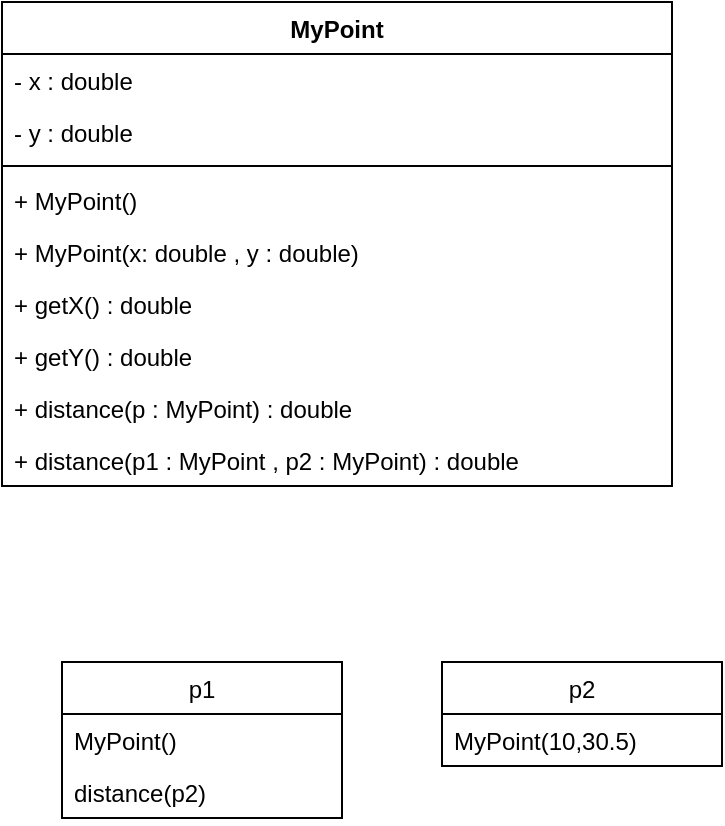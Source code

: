 <mxfile version="14.6.13" type="device"><diagram id="LOsDeAABlq1tawJlj_Jh" name="Page-1"><mxGraphModel dx="749" dy="556" grid="1" gridSize="10" guides="1" tooltips="1" connect="1" arrows="1" fold="1" page="1" pageScale="1" pageWidth="850" pageHeight="1100" math="0" shadow="0"><root><mxCell id="0"/><mxCell id="1" parent="0"/><mxCell id="4ps0NFODTMpd9giC2qAP-1" value="MyPoint" style="swimlane;fontStyle=1;align=center;verticalAlign=top;childLayout=stackLayout;horizontal=1;startSize=26;horizontalStack=0;resizeParent=1;resizeParentMax=0;resizeLast=0;collapsible=1;marginBottom=0;" vertex="1" parent="1"><mxGeometry x="170" y="70" width="335" height="242" as="geometry"/></mxCell><mxCell id="4ps0NFODTMpd9giC2qAP-2" value="- x : double" style="text;strokeColor=none;fillColor=none;align=left;verticalAlign=top;spacingLeft=4;spacingRight=4;overflow=hidden;rotatable=0;points=[[0,0.5],[1,0.5]];portConstraint=eastwest;" vertex="1" parent="4ps0NFODTMpd9giC2qAP-1"><mxGeometry y="26" width="335" height="26" as="geometry"/></mxCell><mxCell id="4ps0NFODTMpd9giC2qAP-5" value="- y : double" style="text;strokeColor=none;fillColor=none;align=left;verticalAlign=top;spacingLeft=4;spacingRight=4;overflow=hidden;rotatable=0;points=[[0,0.5],[1,0.5]];portConstraint=eastwest;" vertex="1" parent="4ps0NFODTMpd9giC2qAP-1"><mxGeometry y="52" width="335" height="26" as="geometry"/></mxCell><mxCell id="4ps0NFODTMpd9giC2qAP-3" value="" style="line;strokeWidth=1;fillColor=none;align=left;verticalAlign=middle;spacingTop=-1;spacingLeft=3;spacingRight=3;rotatable=0;labelPosition=right;points=[];portConstraint=eastwest;" vertex="1" parent="4ps0NFODTMpd9giC2qAP-1"><mxGeometry y="78" width="335" height="8" as="geometry"/></mxCell><mxCell id="4ps0NFODTMpd9giC2qAP-4" value="+ MyPoint() " style="text;strokeColor=none;fillColor=none;align=left;verticalAlign=top;spacingLeft=4;spacingRight=4;overflow=hidden;rotatable=0;points=[[0,0.5],[1,0.5]];portConstraint=eastwest;" vertex="1" parent="4ps0NFODTMpd9giC2qAP-1"><mxGeometry y="86" width="335" height="26" as="geometry"/></mxCell><mxCell id="4ps0NFODTMpd9giC2qAP-6" value="+ MyPoint(x: double , y : double)" style="text;strokeColor=none;fillColor=none;align=left;verticalAlign=top;spacingLeft=4;spacingRight=4;overflow=hidden;rotatable=0;points=[[0,0.5],[1,0.5]];portConstraint=eastwest;" vertex="1" parent="4ps0NFODTMpd9giC2qAP-1"><mxGeometry y="112" width="335" height="26" as="geometry"/></mxCell><mxCell id="4ps0NFODTMpd9giC2qAP-8" value="+ getX() : double" style="text;strokeColor=none;fillColor=none;align=left;verticalAlign=top;spacingLeft=4;spacingRight=4;overflow=hidden;rotatable=0;points=[[0,0.5],[1,0.5]];portConstraint=eastwest;" vertex="1" parent="4ps0NFODTMpd9giC2qAP-1"><mxGeometry y="138" width="335" height="26" as="geometry"/></mxCell><mxCell id="4ps0NFODTMpd9giC2qAP-7" value="+ getY() : double" style="text;strokeColor=none;fillColor=none;align=left;verticalAlign=top;spacingLeft=4;spacingRight=4;overflow=hidden;rotatable=0;points=[[0,0.5],[1,0.5]];portConstraint=eastwest;" vertex="1" parent="4ps0NFODTMpd9giC2qAP-1"><mxGeometry y="164" width="335" height="26" as="geometry"/></mxCell><mxCell id="4ps0NFODTMpd9giC2qAP-9" value="+ distance(p : MyPoint) : double" style="text;strokeColor=none;fillColor=none;align=left;verticalAlign=top;spacingLeft=4;spacingRight=4;overflow=hidden;rotatable=0;points=[[0,0.5],[1,0.5]];portConstraint=eastwest;" vertex="1" parent="4ps0NFODTMpd9giC2qAP-1"><mxGeometry y="190" width="335" height="26" as="geometry"/></mxCell><mxCell id="4ps0NFODTMpd9giC2qAP-10" value="+ distance(p1 : MyPoint , p2 : MyPoint) : double" style="text;strokeColor=none;fillColor=none;align=left;verticalAlign=top;spacingLeft=4;spacingRight=4;overflow=hidden;rotatable=0;points=[[0,0.5],[1,0.5]];portConstraint=eastwest;" vertex="1" parent="4ps0NFODTMpd9giC2qAP-1"><mxGeometry y="216" width="335" height="26" as="geometry"/></mxCell><mxCell id="4ps0NFODTMpd9giC2qAP-23" value="p1" style="swimlane;fontStyle=0;childLayout=stackLayout;horizontal=1;startSize=26;fillColor=none;horizontalStack=0;resizeParent=1;resizeParentMax=0;resizeLast=0;collapsible=1;marginBottom=0;" vertex="1" parent="1"><mxGeometry x="200" y="400" width="140" height="78" as="geometry"/></mxCell><mxCell id="4ps0NFODTMpd9giC2qAP-24" value="MyPoint()" style="text;strokeColor=none;fillColor=none;align=left;verticalAlign=top;spacingLeft=4;spacingRight=4;overflow=hidden;rotatable=0;points=[[0,0.5],[1,0.5]];portConstraint=eastwest;" vertex="1" parent="4ps0NFODTMpd9giC2qAP-23"><mxGeometry y="26" width="140" height="26" as="geometry"/></mxCell><mxCell id="4ps0NFODTMpd9giC2qAP-25" value="distance(p2)" style="text;strokeColor=none;fillColor=none;align=left;verticalAlign=top;spacingLeft=4;spacingRight=4;overflow=hidden;rotatable=0;points=[[0,0.5],[1,0.5]];portConstraint=eastwest;" vertex="1" parent="4ps0NFODTMpd9giC2qAP-23"><mxGeometry y="52" width="140" height="26" as="geometry"/></mxCell><mxCell id="4ps0NFODTMpd9giC2qAP-27" value="p2" style="swimlane;fontStyle=0;childLayout=stackLayout;horizontal=1;startSize=26;fillColor=none;horizontalStack=0;resizeParent=1;resizeParentMax=0;resizeLast=0;collapsible=1;marginBottom=0;" vertex="1" parent="1"><mxGeometry x="390" y="400" width="140" height="52" as="geometry"/></mxCell><mxCell id="4ps0NFODTMpd9giC2qAP-30" value="MyPoint(10,30.5)" style="text;strokeColor=none;fillColor=none;align=left;verticalAlign=top;spacingLeft=4;spacingRight=4;overflow=hidden;rotatable=0;points=[[0,0.5],[1,0.5]];portConstraint=eastwest;" vertex="1" parent="4ps0NFODTMpd9giC2qAP-27"><mxGeometry y="26" width="140" height="26" as="geometry"/></mxCell></root></mxGraphModel></diagram></mxfile>